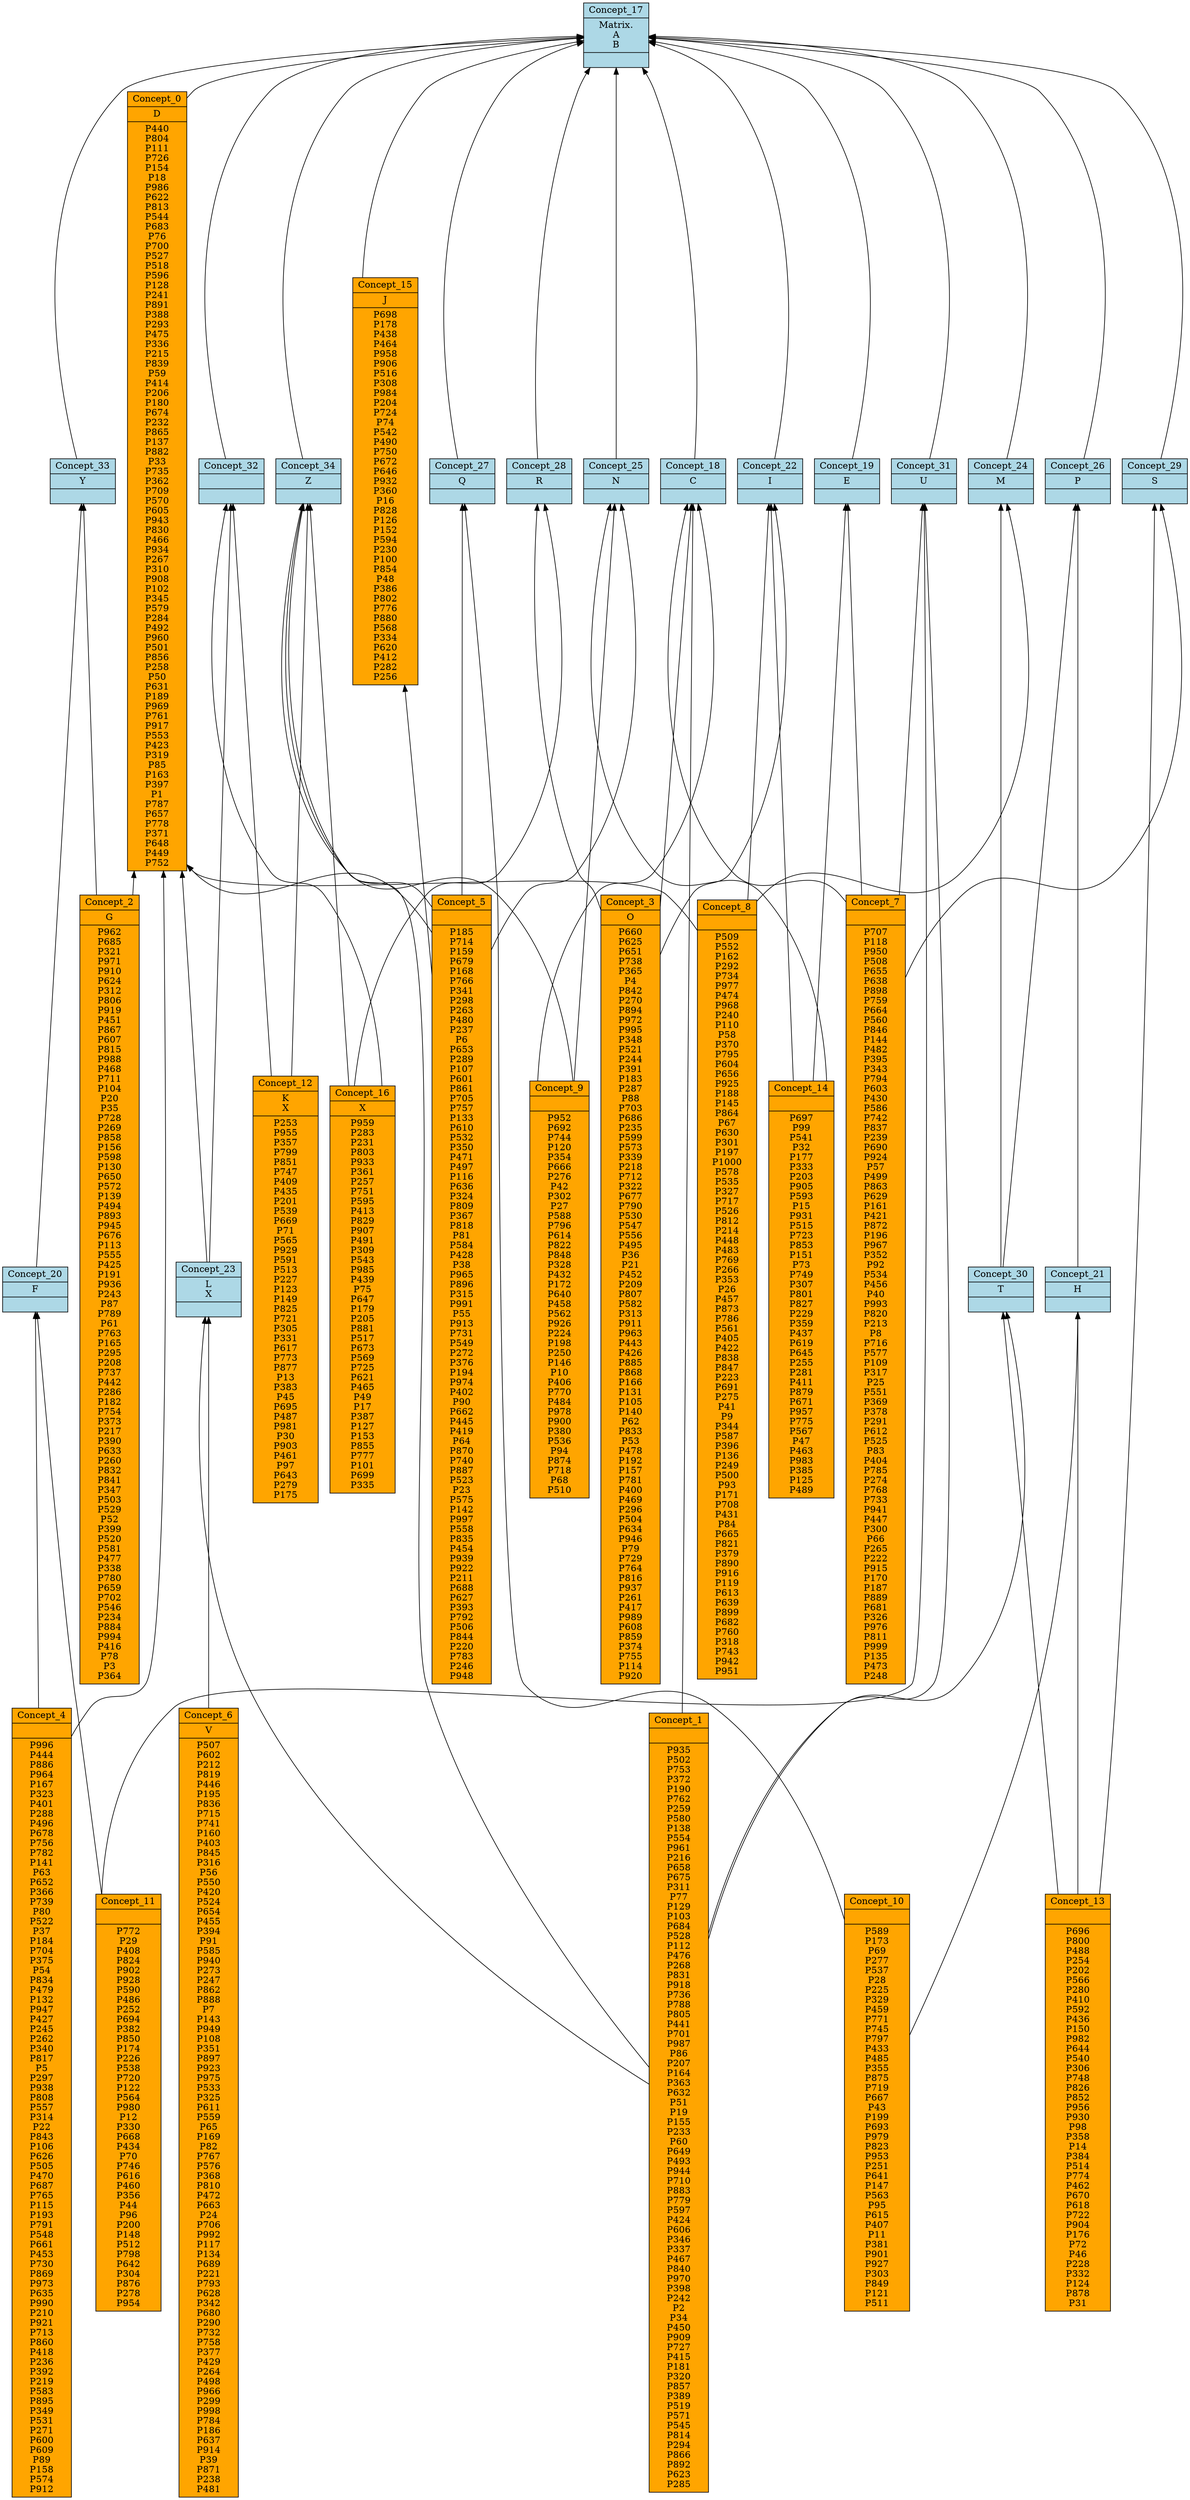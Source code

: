 digraph G { 
	rankdir=BT;
2048017 [shape=record,style=filled,fillcolor=orange,label="{Concept_0|D\n|P440\nP804\nP111\nP726\nP154\nP18\nP986\nP622\nP813\nP544\nP683\nP76\nP700\nP527\nP518\nP596\nP128\nP241\nP891\nP388\nP293\nP475\nP336\nP215\nP839\nP59\nP414\nP206\nP180\nP674\nP232\nP865\nP137\nP882\nP33\nP735\nP362\nP709\nP570\nP605\nP943\nP830\nP466\nP934\nP267\nP310\nP908\nP102\nP345\nP579\nP284\nP492\nP960\nP501\nP856\nP258\nP50\nP631\nP189\nP969\nP761\nP917\nP553\nP423\nP319\nP85\nP163\nP397\nP1\nP787\nP657\nP778\nP371\nP648\nP449\nP752\n}"];
1801249 [shape=record,style=filled,fillcolor=orange,label="{Concept_1||P935\nP502\nP753\nP372\nP190\nP762\nP259\nP580\nP138\nP554\nP961\nP216\nP658\nP675\nP311\nP77\nP129\nP103\nP684\nP528\nP112\nP476\nP268\nP831\nP918\nP736\nP788\nP805\nP441\nP701\nP987\nP86\nP207\nP164\nP363\nP632\nP51\nP19\nP155\nP233\nP60\nP649\nP493\nP944\nP710\nP883\nP779\nP597\nP424\nP606\nP346\nP337\nP467\nP840\nP970\nP398\nP242\nP2\nP34\nP450\nP909\nP727\nP415\nP181\nP320\nP857\nP389\nP519\nP571\nP545\nP814\nP294\nP866\nP892\nP623\nP285\n}"];
10185190 [shape=record,style=filled,fillcolor=orange,label="{Concept_2|G\n|P962\nP685\nP321\nP971\nP910\nP624\nP312\nP806\nP919\nP451\nP867\nP607\nP815\nP988\nP468\nP711\nP104\nP20\nP35\nP728\nP269\nP858\nP156\nP598\nP130\nP650\nP572\nP139\nP494\nP893\nP945\nP676\nP113\nP555\nP425\nP191\nP936\nP243\nP87\nP789\nP61\nP763\nP165\nP295\nP208\nP737\nP442\nP286\nP182\nP754\nP373\nP217\nP390\nP633\nP260\nP832\nP841\nP347\nP503\nP529\nP52\nP399\nP520\nP581\nP477\nP338\nP780\nP659\nP702\nP546\nP234\nP884\nP994\nP416\nP78\nP3\nP364\n}"];
13435756 [shape=record,style=filled,fillcolor=orange,label="{Concept_3|O\n|P660\nP625\nP651\nP738\nP365\nP4\nP842\nP270\nP894\nP972\nP995\nP348\nP521\nP244\nP391\nP183\nP287\nP88\nP703\nP686\nP235\nP599\nP573\nP339\nP218\nP712\nP322\nP677\nP790\nP530\nP547\nP556\nP495\nP36\nP21\nP452\nP209\nP807\nP582\nP313\nP911\nP963\nP443\nP426\nP885\nP868\nP166\nP131\nP105\nP140\nP62\nP833\nP53\nP478\nP192\nP157\nP781\nP400\nP469\nP296\nP504\nP634\nP946\nP79\nP729\nP764\nP816\nP937\nP261\nP417\nP989\nP608\nP859\nP374\nP755\nP114\nP920\n}"];
4686 [shape=record,style=filled,fillcolor=orange,label="{Concept_4||P996\nP444\nP886\nP964\nP167\nP323\nP401\nP288\nP496\nP678\nP756\nP782\nP141\nP63\nP652\nP366\nP739\nP80\nP522\nP37\nP184\nP704\nP375\nP54\nP834\nP479\nP132\nP947\nP427\nP245\nP262\nP340\nP817\nP5\nP297\nP938\nP808\nP557\nP314\nP22\nP843\nP106\nP626\nP505\nP470\nP687\nP765\nP115\nP193\nP791\nP548\nP661\nP453\nP730\nP869\nP973\nP635\nP990\nP210\nP921\nP713\nP860\nP418\nP236\nP392\nP219\nP583\nP895\nP349\nP531\nP271\nP600\nP609\nP89\nP158\nP574\nP912\n}"];
5172983 [shape=record,style=filled,fillcolor=orange,label="{Concept_5||P185\nP714\nP159\nP679\nP168\nP766\nP341\nP298\nP263\nP480\nP237\nP6\nP653\nP289\nP107\nP601\nP861\nP705\nP757\nP133\nP610\nP532\nP350\nP471\nP497\nP116\nP636\nP324\nP809\nP367\nP818\nP81\nP584\nP428\nP38\nP965\nP896\nP315\nP991\nP55\nP913\nP731\nP549\nP272\nP376\nP194\nP974\nP402\nP90\nP662\nP445\nP419\nP64\nP870\nP740\nP887\nP523\nP23\nP575\nP142\nP997\nP558\nP835\nP454\nP939\nP922\nP211\nP688\nP627\nP393\nP792\nP506\nP844\nP220\nP783\nP246\nP948\n}"];
15596659 [shape=record,style=filled,fillcolor=orange,label="{Concept_6|V\n|P507\nP602\nP212\nP819\nP446\nP195\nP836\nP715\nP741\nP160\nP403\nP845\nP316\nP56\nP550\nP420\nP524\nP654\nP455\nP394\nP91\nP585\nP940\nP273\nP247\nP862\nP888\nP7\nP143\nP949\nP108\nP351\nP897\nP923\nP975\nP533\nP325\nP611\nP559\nP65\nP169\nP82\nP767\nP576\nP368\nP810\nP472\nP663\nP24\nP706\nP992\nP117\nP134\nP689\nP221\nP793\nP628\nP342\nP680\nP290\nP732\nP758\nP377\nP429\nP264\nP498\nP966\nP299\nP998\nP784\nP186\nP637\nP914\nP39\nP871\nP238\nP481\n}"];
5830665 [shape=record,style=filled,fillcolor=orange,label="{Concept_7||P707\nP118\nP950\nP508\nP655\nP638\nP898\nP759\nP664\nP560\nP846\nP144\nP482\nP395\nP343\nP794\nP603\nP430\nP586\nP742\nP837\nP239\nP690\nP924\nP57\nP499\nP863\nP629\nP161\nP421\nP872\nP196\nP967\nP352\nP92\nP534\nP456\nP40\nP993\nP820\nP213\nP8\nP716\nP577\nP109\nP317\nP25\nP551\nP369\nP378\nP291\nP612\nP525\nP83\nP404\nP785\nP274\nP768\nP733\nP941\nP447\nP300\nP66\nP265\nP222\nP915\nP170\nP187\nP889\nP681\nP326\nP976\nP811\nP999\nP135\nP473\nP248\n}"];
31481309 [shape=record,style=filled,fillcolor=orange,label="{Concept_8||P509\nP552\nP162\nP292\nP734\nP977\nP474\nP968\nP240\nP110\nP58\nP370\nP795\nP604\nP656\nP925\nP188\nP145\nP864\nP67\nP630\nP301\nP197\nP1000\nP578\nP535\nP327\nP717\nP526\nP812\nP214\nP448\nP483\nP769\nP266\nP353\nP26\nP457\nP873\nP786\nP561\nP405\nP422\nP838\nP847\nP223\nP691\nP275\nP41\nP9\nP344\nP587\nP396\nP136\nP249\nP500\nP93\nP171\nP708\nP431\nP84\nP665\nP821\nP379\nP890\nP916\nP119\nP613\nP639\nP899\nP682\nP760\nP318\nP743\nP942\nP951\n}"];
20087337 [shape=record,style=filled,fillcolor=orange,label="{Concept_9||P952\nP692\nP744\nP120\nP354\nP666\nP276\nP42\nP302\nP27\nP588\nP796\nP614\nP822\nP848\nP328\nP432\nP172\nP640\nP458\nP562\nP926\nP224\nP198\nP250\nP146\nP10\nP406\nP770\nP484\nP978\nP900\nP380\nP536\nP94\nP874\nP718\nP68\nP510\n}"];
16745369 [shape=record,style=filled,fillcolor=orange,label="{Concept_10||P589\nP173\nP69\nP277\nP537\nP28\nP225\nP329\nP459\nP771\nP745\nP797\nP433\nP485\nP355\nP875\nP719\nP667\nP43\nP199\nP693\nP979\nP823\nP953\nP251\nP641\nP147\nP563\nP95\nP615\nP407\nP11\nP381\nP901\nP927\nP303\nP849\nP121\nP511\n}"];
277463 [shape=record,style=filled,fillcolor=orange,label="{Concept_11||P772\nP29\nP408\nP824\nP902\nP928\nP590\nP486\nP252\nP694\nP382\nP850\nP174\nP226\nP538\nP720\nP122\nP564\nP980\nP12\nP330\nP668\nP434\nP70\nP746\nP616\nP460\nP356\nP44\nP96\nP200\nP148\nP512\nP798\nP642\nP304\nP876\nP278\nP954\n}"];
32810077 [shape=record,style=filled,fillcolor=orange,label="{Concept_12|K\nX\n|P253\nP955\nP357\nP799\nP851\nP747\nP409\nP435\nP201\nP539\nP669\nP71\nP565\nP929\nP591\nP513\nP227\nP123\nP149\nP825\nP721\nP305\nP331\nP617\nP773\nP877\nP13\nP383\nP45\nP695\nP487\nP981\nP30\nP903\nP461\nP97\nP643\nP279\nP175\n}"];
5438886 [shape=record,style=filled,fillcolor=orange,label="{Concept_13||P696\nP800\nP488\nP254\nP202\nP566\nP280\nP410\nP592\nP436\nP150\nP982\nP644\nP540\nP306\nP748\nP826\nP852\nP956\nP930\nP98\nP358\nP14\nP384\nP514\nP774\nP462\nP670\nP618\nP722\nP904\nP176\nP72\nP46\nP228\nP332\nP124\nP878\nP31\n}"];
9100033 [shape=record,style=filled,fillcolor=orange,label="{Concept_14||P697\nP99\nP541\nP32\nP177\nP333\nP203\nP905\nP593\nP15\nP931\nP515\nP723\nP853\nP151\nP73\nP749\nP307\nP801\nP827\nP229\nP359\nP437\nP619\nP645\nP255\nP281\nP411\nP879\nP671\nP957\nP775\nP567\nP47\nP463\nP983\nP385\nP125\nP489\n}"];
2792009 [shape=record,style=filled,fillcolor=orange,label="{Concept_15|J\n|P698\nP178\nP438\nP464\nP958\nP906\nP516\nP308\nP984\nP204\nP724\nP74\nP542\nP490\nP750\nP672\nP646\nP932\nP360\nP16\nP828\nP126\nP152\nP594\nP230\nP100\nP854\nP48\nP386\nP802\nP776\nP880\nP568\nP334\nP620\nP412\nP282\nP256\n}"];
3155747 [shape=record,style=filled,fillcolor=orange,label="{Concept_16|X\n|P959\nP283\nP231\nP803\nP933\nP361\nP257\nP751\nP595\nP413\nP829\nP907\nP491\nP309\nP543\nP985\nP439\nP75\nP647\nP179\nP205\nP881\nP517\nP673\nP569\nP725\nP621\nP465\nP49\nP17\nP387\nP127\nP153\nP855\nP777\nP101\nP699\nP335\n}"];
23548317 [shape=record,style=filled,fillcolor=lightblue,label="{Concept_17|Matrix.\nA\nB\n|}"];
7496656 [shape=record,style=filled,fillcolor=lightblue,label="{Concept_18|C\n|}"];
17059704 [shape=record,style=filled,fillcolor=lightblue,label="{Concept_19|E\n|}"];
11661605 [shape=record,style=filled,fillcolor=lightblue,label="{Concept_20|F\n|}"];
18403345 [shape=record,style=filled,fillcolor=lightblue,label="{Concept_21|H\n|}"];
26980895 [shape=record,style=filled,fillcolor=lightblue,label="{Concept_22|I\n|}"];
32969439 [shape=record,style=filled,fillcolor=lightblue,label="{Concept_23|L\nX\n|}"];
33029328 [shape=record,style=filled,fillcolor=lightblue,label="{Concept_24|M\n|}"];
16207489 [shape=record,style=filled,fillcolor=lightblue,label="{Concept_25|N\n|}"];
32963135 [shape=record,style=filled,fillcolor=lightblue,label="{Concept_26|P\n|}"];
4401116 [shape=record,style=filled,fillcolor=lightblue,label="{Concept_27|Q\n|}"];
13312367 [shape=record,style=filled,fillcolor=lightblue,label="{Concept_28|R\n|}"];
33380616 [shape=record,style=filled,fillcolor=lightblue,label="{Concept_29|S\n|}"];
27738670 [shape=record,style=filled,fillcolor=lightblue,label="{Concept_30|T\n|}"];
32116524 [shape=record,style=filled,fillcolor=lightblue,label="{Concept_31|U\n|}"];
25828593 [shape=record,style=filled,fillcolor=lightblue,label="{Concept_32||}"];
21338918 [shape=record,style=filled,fillcolor=lightblue,label="{Concept_33|Y\n|}"];
7483322 [shape=record,style=filled,fillcolor=lightblue,label="{Concept_34|Z\n|}"];
	2048017 -> 23548317
	1801249 -> 7496656
	1801249 -> 32969439
	1801249 -> 27738670
	1801249 -> 32116524
	1801249 -> 7483322
	10185190 -> 2048017
	10185190 -> 21338918
	13435756 -> 7496656
	13435756 -> 26980895
	13435756 -> 13312367
	4686 -> 2048017
	4686 -> 11661605
	5172983 -> 2048017
	5172983 -> 2792009
	5172983 -> 16207489
	5172983 -> 4401116
	5172983 -> 7483322
	15596659 -> 32969439
	5830665 -> 7496656
	5830665 -> 17059704
	5830665 -> 33380616
	5830665 -> 32116524
	31481309 -> 2048017
	31481309 -> 26980895
	31481309 -> 33029328
	20087337 -> 7496656
	20087337 -> 16207489
	20087337 -> 7483322
	16745369 -> 18403345
	16745369 -> 4401116
	277463 -> 11661605
	277463 -> 32116524
	32810077 -> 25828593
	32810077 -> 7483322
	5438886 -> 18403345
	5438886 -> 33380616
	5438886 -> 27738670
	9100033 -> 17059704
	9100033 -> 26980895
	9100033 -> 16207489
	2792009 -> 23548317
	3155747 -> 13312367
	3155747 -> 25828593
	3155747 -> 7483322
	7496656 -> 23548317
	17059704 -> 23548317
	11661605 -> 21338918
	18403345 -> 32963135
	26980895 -> 23548317
	32969439 -> 2048017
	32969439 -> 25828593
	33029328 -> 23548317
	16207489 -> 23548317
	32963135 -> 23548317
	4401116 -> 23548317
	13312367 -> 23548317
	33380616 -> 23548317
	27738670 -> 33029328
	27738670 -> 32963135
	32116524 -> 23548317
	25828593 -> 23548317
	21338918 -> 23548317
	7483322 -> 23548317
}